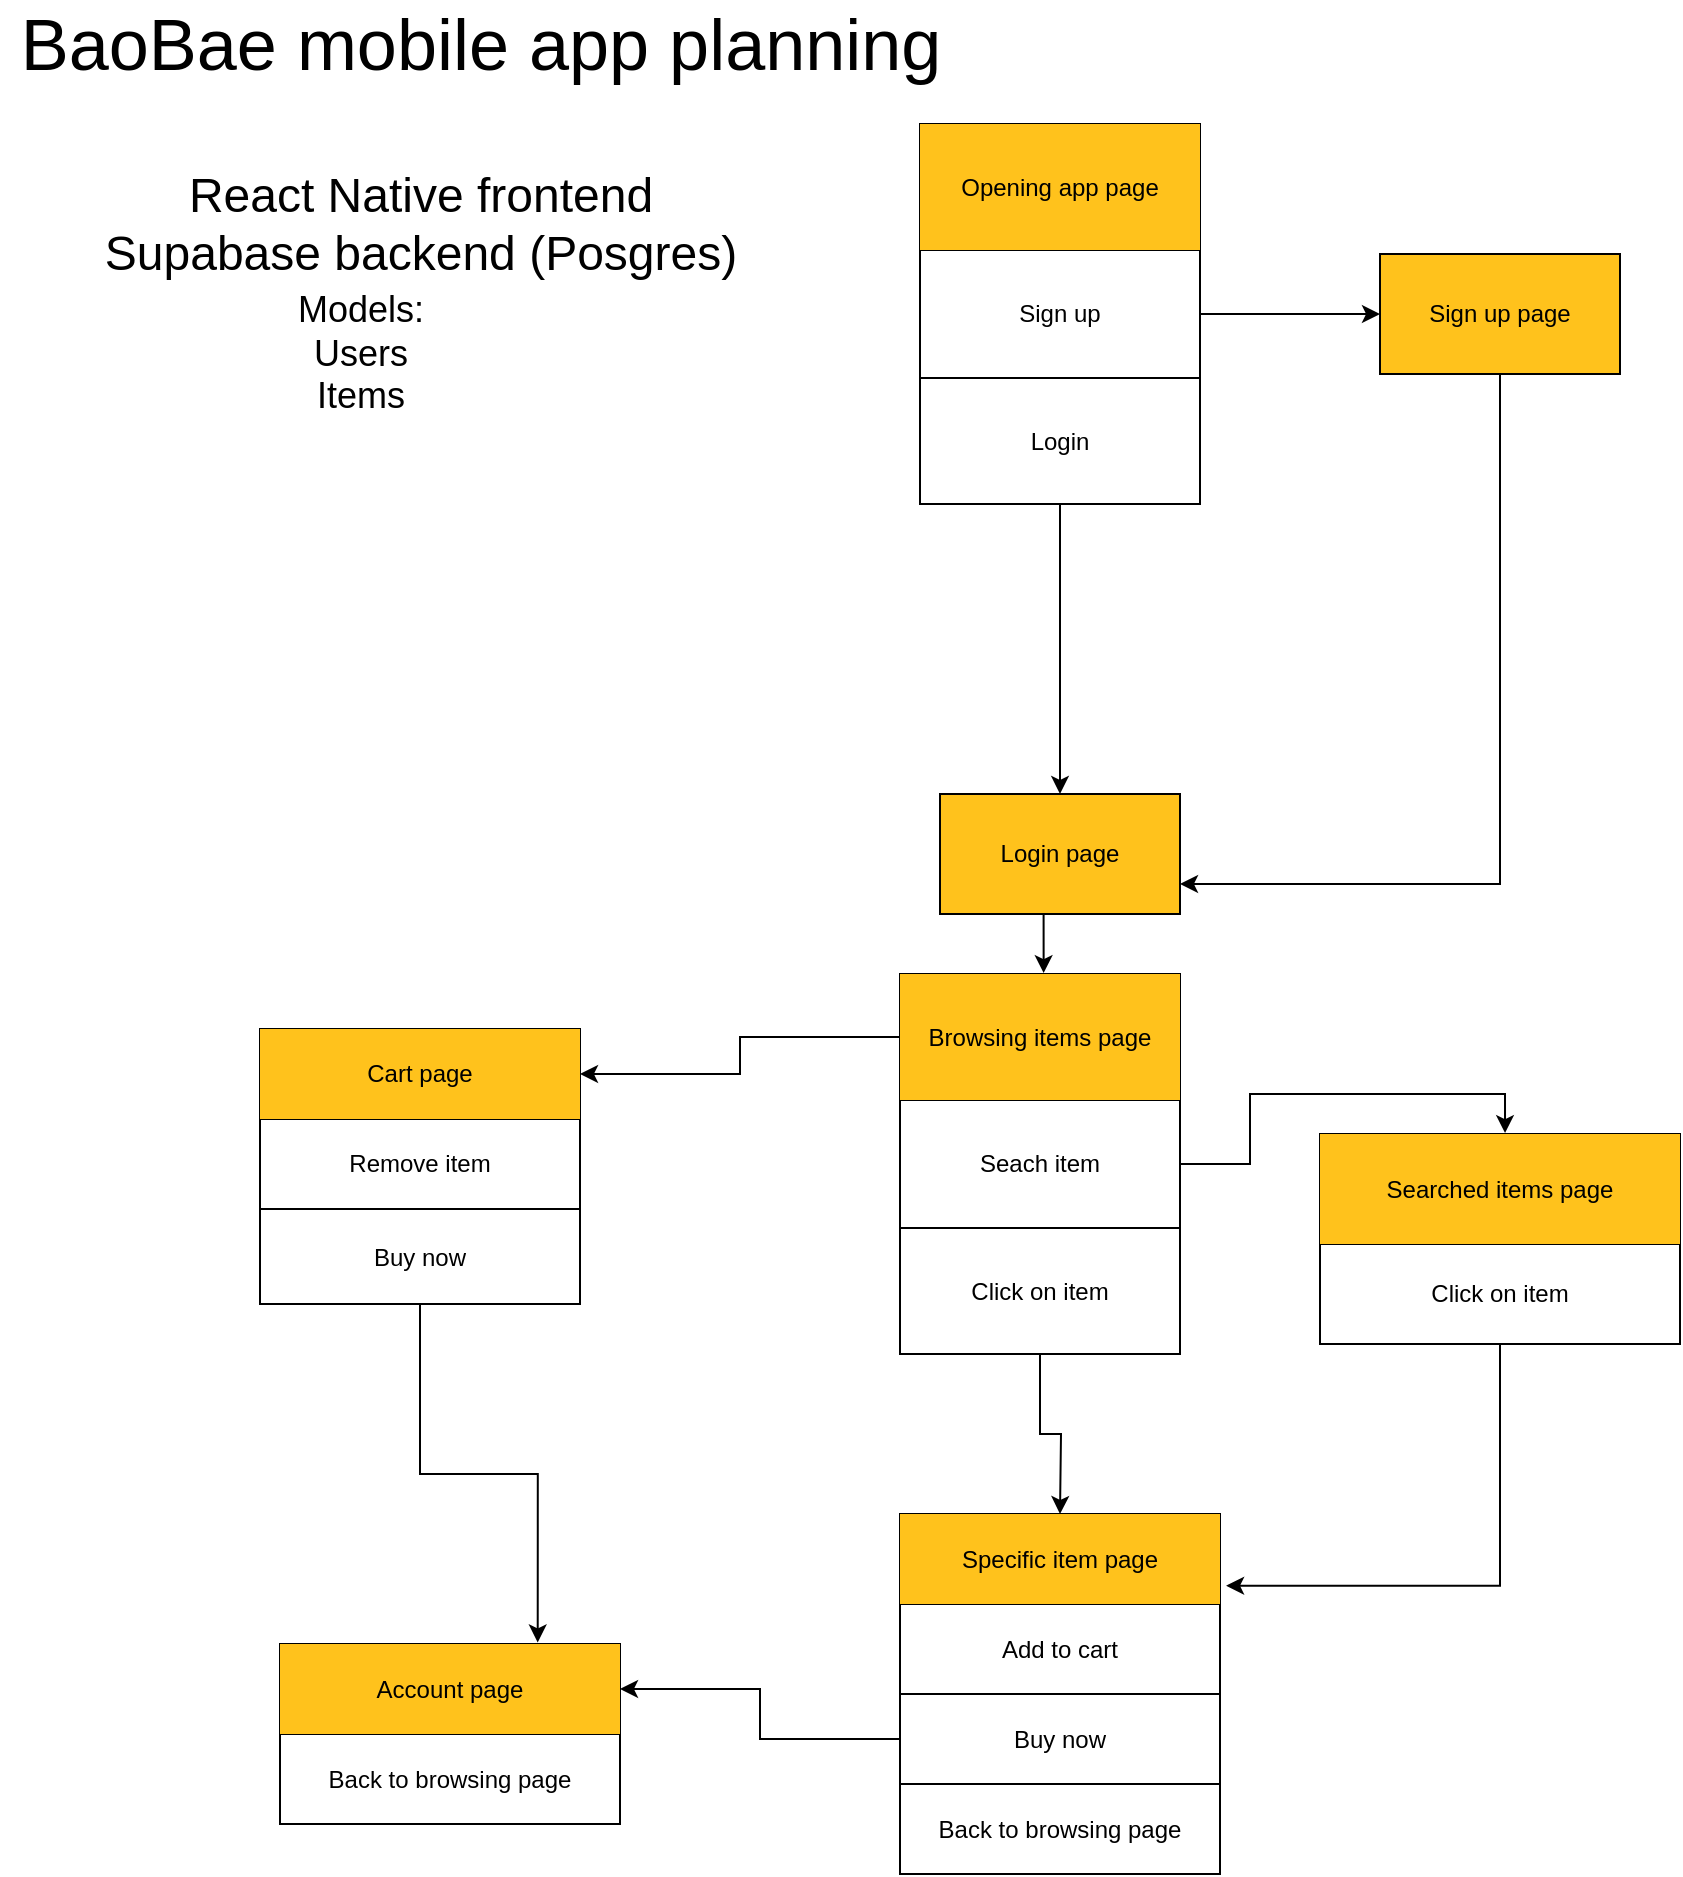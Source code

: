 <mxfile>
    <diagram id="rUlE33r5brP11sUy2V-C" name="Page-1">
        <mxGraphModel dx="1538" dy="2621" grid="1" gridSize="10" guides="1" tooltips="1" connect="1" arrows="1" fold="1" page="1" pageScale="1" pageWidth="2000" pageHeight="2000" math="0" shadow="0">
            <root>
                <mxCell id="0"/>
                <mxCell id="1" parent="0"/>
                <mxCell id="12" value="" style="edgeStyle=orthogonalEdgeStyle;rounded=0;orthogonalLoop=1;jettySize=auto;html=1;" edge="1" parent="1" source="4" target="11">
                    <mxGeometry relative="1" as="geometry"/>
                </mxCell>
                <mxCell id="18" value="" style="edgeStyle=orthogonalEdgeStyle;rounded=0;orthogonalLoop=1;jettySize=auto;html=1;" edge="1" parent="1" source="4" target="17">
                    <mxGeometry relative="1" as="geometry"/>
                </mxCell>
                <mxCell id="4" value="" style="shape=table;startSize=0;container=1;collapsible=0;childLayout=tableLayout;" vertex="1" parent="1">
                    <mxGeometry x="460" y="60" width="140" height="190" as="geometry"/>
                </mxCell>
                <mxCell id="5" value="" style="shape=partialRectangle;collapsible=0;dropTarget=0;pointerEvents=0;fillColor=#FFD012;top=0;left=0;bottom=0;right=0;points=[[0,0.5],[1,0.5]];portConstraint=eastwest;" vertex="1" parent="4">
                    <mxGeometry width="140" height="63" as="geometry"/>
                </mxCell>
                <mxCell id="6" value="Opening app page" style="shape=partialRectangle;html=1;whiteSpace=wrap;connectable=0;overflow=hidden;fillColor=#FFC21C;top=0;left=0;bottom=0;right=0;" vertex="1" parent="5">
                    <mxGeometry width="140" height="63" as="geometry"/>
                </mxCell>
                <mxCell id="7" value="" style="shape=partialRectangle;collapsible=0;dropTarget=0;pointerEvents=0;fillColor=none;top=0;left=0;bottom=0;right=0;points=[[0,0.5],[1,0.5]];portConstraint=eastwest;" vertex="1" parent="4">
                    <mxGeometry y="63" width="140" height="64" as="geometry"/>
                </mxCell>
                <mxCell id="8" value="Sign up" style="shape=partialRectangle;html=1;whiteSpace=wrap;connectable=0;overflow=hidden;fillColor=none;top=0;left=0;bottom=0;right=0;" vertex="1" parent="7">
                    <mxGeometry width="140" height="64" as="geometry"/>
                </mxCell>
                <mxCell id="9" value="" style="shape=partialRectangle;collapsible=0;dropTarget=0;pointerEvents=0;fillColor=none;top=0;left=0;bottom=0;right=0;points=[[0,0.5],[1,0.5]];portConstraint=eastwest;" vertex="1" parent="4">
                    <mxGeometry y="127" width="140" height="63" as="geometry"/>
                </mxCell>
                <mxCell id="10" value="Login" style="shape=partialRectangle;html=1;whiteSpace=wrap;connectable=0;overflow=hidden;fillColor=none;top=0;left=0;bottom=0;right=0;" vertex="1" parent="9">
                    <mxGeometry width="140" height="63" as="geometry"/>
                </mxCell>
                <mxCell id="20" style="edgeStyle=orthogonalEdgeStyle;rounded=0;orthogonalLoop=1;jettySize=auto;html=1;exitX=0.5;exitY=1;exitDx=0;exitDy=0;entryX=1;entryY=0.75;entryDx=0;entryDy=0;" edge="1" parent="1" source="11" target="17">
                    <mxGeometry relative="1" as="geometry"/>
                </mxCell>
                <mxCell id="11" value="Sign up page" style="whiteSpace=wrap;html=1;startSize=0;fillColor=#FFC21C;" vertex="1" parent="1">
                    <mxGeometry x="690" y="125" width="120" height="60" as="geometry"/>
                </mxCell>
                <mxCell id="41" style="edgeStyle=orthogonalEdgeStyle;rounded=0;orthogonalLoop=1;jettySize=auto;html=1;exitX=0.5;exitY=1;exitDx=0;exitDy=0;entryX=0.513;entryY=-0.007;entryDx=0;entryDy=0;entryPerimeter=0;" edge="1" parent="1" source="17" target="33">
                    <mxGeometry relative="1" as="geometry"/>
                </mxCell>
                <mxCell id="17" value="Login page" style="whiteSpace=wrap;html=1;startSize=0;fillColor=#FFC21C;" vertex="1" parent="1">
                    <mxGeometry x="470" y="395" width="120" height="60" as="geometry"/>
                </mxCell>
                <mxCell id="19" value="&lt;font style=&quot;font-size: 36px&quot;&gt;BaoBae mobile app planning&lt;/font&gt;" style="text;html=1;align=center;verticalAlign=middle;resizable=0;points=[];autosize=1;strokeColor=none;" vertex="1" parent="1">
                    <mxGeometry y="5" width="480" height="30" as="geometry"/>
                </mxCell>
                <mxCell id="21" value="&lt;font style=&quot;font-size: 24px&quot;&gt;React Native frontend&lt;br&gt;Supabase backend (Posgres)&lt;/font&gt;" style="text;html=1;align=center;verticalAlign=middle;resizable=0;points=[];autosize=1;strokeColor=none;" vertex="1" parent="1">
                    <mxGeometry x="45" y="90" width="330" height="40" as="geometry"/>
                </mxCell>
                <mxCell id="43" style="edgeStyle=orthogonalEdgeStyle;rounded=0;orthogonalLoop=1;jettySize=auto;html=1;entryX=0.5;entryY=0;entryDx=0;entryDy=0;" edge="1" parent="1" source="32">
                    <mxGeometry relative="1" as="geometry">
                        <mxPoint x="530" y="755" as="targetPoint"/>
                    </mxGeometry>
                </mxCell>
                <mxCell id="32" value="" style="shape=table;startSize=0;container=1;collapsible=0;childLayout=tableLayout;" vertex="1" parent="1">
                    <mxGeometry x="450" y="485" width="140" height="190" as="geometry"/>
                </mxCell>
                <mxCell id="33" value="" style="shape=partialRectangle;collapsible=0;dropTarget=0;pointerEvents=0;fillColor=none;top=0;left=0;bottom=0;right=0;points=[[0,0.5],[1,0.5]];portConstraint=eastwest;" vertex="1" parent="32">
                    <mxGeometry width="140" height="63" as="geometry"/>
                </mxCell>
                <mxCell id="34" value="Browsing items page" style="shape=partialRectangle;html=1;whiteSpace=wrap;connectable=0;overflow=hidden;fillColor=#FFC21C;top=0;left=0;bottom=0;right=0;" vertex="1" parent="33">
                    <mxGeometry width="140" height="63" as="geometry"/>
                </mxCell>
                <mxCell id="35" value="" style="shape=partialRectangle;collapsible=0;dropTarget=0;pointerEvents=0;fillColor=none;top=0;left=0;bottom=0;right=0;points=[[0,0.5],[1,0.5]];portConstraint=eastwest;" vertex="1" parent="32">
                    <mxGeometry y="63" width="140" height="64" as="geometry"/>
                </mxCell>
                <mxCell id="36" value="Seach item" style="shape=partialRectangle;html=1;whiteSpace=wrap;connectable=0;overflow=hidden;fillColor=none;top=0;left=0;bottom=0;right=0;" vertex="1" parent="35">
                    <mxGeometry width="140" height="64" as="geometry"/>
                </mxCell>
                <mxCell id="37" value="" style="shape=partialRectangle;collapsible=0;dropTarget=0;pointerEvents=0;fillColor=none;top=0;left=0;bottom=0;right=0;points=[[0,0.5],[1,0.5]];portConstraint=eastwest;" vertex="1" parent="32">
                    <mxGeometry y="127" width="140" height="63" as="geometry"/>
                </mxCell>
                <mxCell id="38" value="Click on item" style="shape=partialRectangle;html=1;whiteSpace=wrap;connectable=0;overflow=hidden;fillColor=none;top=0;left=0;bottom=0;right=0;" vertex="1" parent="37">
                    <mxGeometry width="140" height="63" as="geometry"/>
                </mxCell>
                <mxCell id="42" style="edgeStyle=orthogonalEdgeStyle;rounded=0;orthogonalLoop=1;jettySize=auto;html=1;entryX=0.514;entryY=-0.008;entryDx=0;entryDy=0;entryPerimeter=0;" edge="1" parent="1" source="35" target="48">
                    <mxGeometry relative="1" as="geometry">
                        <mxPoint x="760" y="630" as="targetPoint"/>
                    </mxGeometry>
                </mxCell>
                <mxCell id="61" style="edgeStyle=orthogonalEdgeStyle;rounded=0;orthogonalLoop=1;jettySize=auto;html=1;entryX=1.019;entryY=0.797;entryDx=0;entryDy=0;entryPerimeter=0;" edge="1" parent="1" source="47" target="53">
                    <mxGeometry relative="1" as="geometry"/>
                </mxCell>
                <mxCell id="47" value="" style="shape=table;startSize=0;container=1;collapsible=0;childLayout=tableLayout;" vertex="1" parent="1">
                    <mxGeometry x="660" y="565" width="180" height="105" as="geometry"/>
                </mxCell>
                <mxCell id="48" value="" style="shape=partialRectangle;collapsible=0;dropTarget=0;pointerEvents=0;fillColor=none;top=0;left=0;bottom=0;right=0;points=[[0,0.5],[1,0.5]];portConstraint=eastwest;" vertex="1" parent="47">
                    <mxGeometry width="180" height="55" as="geometry"/>
                </mxCell>
                <mxCell id="49" value="&lt;span&gt;Searched items page&lt;/span&gt;" style="shape=partialRectangle;html=1;whiteSpace=wrap;connectable=0;overflow=hidden;fillColor=#FFC21C;top=0;left=0;bottom=0;right=0;" vertex="1" parent="48">
                    <mxGeometry width="180" height="55" as="geometry"/>
                </mxCell>
                <mxCell id="50" value="" style="shape=partialRectangle;collapsible=0;dropTarget=0;pointerEvents=0;fillColor=none;top=0;left=0;bottom=0;right=0;points=[[0,0.5],[1,0.5]];portConstraint=eastwest;" vertex="1" parent="47">
                    <mxGeometry y="55" width="180" height="50" as="geometry"/>
                </mxCell>
                <mxCell id="51" value="Click on item" style="shape=partialRectangle;html=1;whiteSpace=wrap;connectable=0;overflow=hidden;fillColor=none;top=0;left=0;bottom=0;right=0;" vertex="1" parent="50">
                    <mxGeometry width="180" height="50" as="geometry"/>
                </mxCell>
                <mxCell id="52" value="" style="shape=table;startSize=0;container=1;collapsible=0;childLayout=tableLayout;" vertex="1" parent="1">
                    <mxGeometry x="450" y="755" width="160" height="180" as="geometry"/>
                </mxCell>
                <mxCell id="53" value="" style="shape=partialRectangle;collapsible=0;dropTarget=0;pointerEvents=0;fillColor=none;top=0;left=0;bottom=0;right=0;points=[[0,0.5],[1,0.5]];portConstraint=eastwest;" vertex="1" parent="52">
                    <mxGeometry width="160" height="45" as="geometry"/>
                </mxCell>
                <mxCell id="54" value="&lt;span&gt;Specific item page&lt;/span&gt;" style="shape=partialRectangle;html=1;whiteSpace=wrap;connectable=0;overflow=hidden;fillColor=#FFC21C;top=0;left=0;bottom=0;right=0;" vertex="1" parent="53">
                    <mxGeometry width="160" height="45" as="geometry"/>
                </mxCell>
                <mxCell id="55" value="" style="shape=partialRectangle;collapsible=0;dropTarget=0;pointerEvents=0;fillColor=none;top=0;left=0;bottom=0;right=0;points=[[0,0.5],[1,0.5]];portConstraint=eastwest;" vertex="1" parent="52">
                    <mxGeometry y="45" width="160" height="45" as="geometry"/>
                </mxCell>
                <mxCell id="56" value="Add to cart" style="shape=partialRectangle;html=1;whiteSpace=wrap;connectable=0;overflow=hidden;fillColor=none;top=0;left=0;bottom=0;right=0;" vertex="1" parent="55">
                    <mxGeometry width="160" height="45" as="geometry"/>
                </mxCell>
                <mxCell id="57" value="" style="shape=partialRectangle;collapsible=0;dropTarget=0;pointerEvents=0;fillColor=none;top=0;left=0;bottom=0;right=0;points=[[0,0.5],[1,0.5]];portConstraint=eastwest;" vertex="1" parent="52">
                    <mxGeometry y="90" width="160" height="45" as="geometry"/>
                </mxCell>
                <mxCell id="58" value="Buy now" style="shape=partialRectangle;html=1;whiteSpace=wrap;connectable=0;overflow=hidden;fillColor=none;top=0;left=0;bottom=0;right=0;" vertex="1" parent="57">
                    <mxGeometry width="160" height="45" as="geometry"/>
                </mxCell>
                <mxCell id="81" style="shape=partialRectangle;collapsible=0;dropTarget=0;pointerEvents=0;fillColor=none;top=0;left=0;bottom=0;right=0;points=[[0,0.5],[1,0.5]];portConstraint=eastwest;" vertex="1" parent="52">
                    <mxGeometry y="135" width="160" height="45" as="geometry"/>
                </mxCell>
                <mxCell id="82" value="Back to browsing page" style="shape=partialRectangle;html=1;whiteSpace=wrap;connectable=0;overflow=hidden;fillColor=none;top=0;left=0;bottom=0;right=0;" vertex="1" parent="81">
                    <mxGeometry width="160" height="45" as="geometry"/>
                </mxCell>
                <mxCell id="90" style="edgeStyle=orthogonalEdgeStyle;rounded=0;orthogonalLoop=1;jettySize=auto;html=1;entryX=0.758;entryY=-0.017;entryDx=0;entryDy=0;entryPerimeter=0;" edge="1" parent="1" source="74" target="85">
                    <mxGeometry relative="1" as="geometry"/>
                </mxCell>
                <mxCell id="74" value="" style="shape=table;startSize=0;container=1;collapsible=0;childLayout=tableLayout;" vertex="1" parent="1">
                    <mxGeometry x="130" y="512.5" width="160" height="137.5" as="geometry"/>
                </mxCell>
                <mxCell id="75" value="" style="shape=partialRectangle;collapsible=0;dropTarget=0;pointerEvents=0;fillColor=none;top=0;left=0;bottom=0;right=0;points=[[0,0.5],[1,0.5]];portConstraint=eastwest;" vertex="1" parent="74">
                    <mxGeometry width="160" height="45" as="geometry"/>
                </mxCell>
                <mxCell id="76" value="&lt;span&gt;Cart page&lt;/span&gt;" style="shape=partialRectangle;html=1;whiteSpace=wrap;connectable=0;overflow=hidden;fillColor=#FFC21C;top=0;left=0;bottom=0;right=0;" vertex="1" parent="75">
                    <mxGeometry width="160" height="45" as="geometry"/>
                </mxCell>
                <mxCell id="77" value="" style="shape=partialRectangle;collapsible=0;dropTarget=0;pointerEvents=0;fillColor=none;top=0;left=0;bottom=0;right=0;points=[[0,0.5],[1,0.5]];portConstraint=eastwest;" vertex="1" parent="74">
                    <mxGeometry y="45" width="160" height="45" as="geometry"/>
                </mxCell>
                <mxCell id="78" value="Remove item" style="shape=partialRectangle;html=1;whiteSpace=wrap;connectable=0;overflow=hidden;fillColor=none;top=0;left=0;bottom=0;right=0;" vertex="1" parent="77">
                    <mxGeometry width="160" height="45" as="geometry"/>
                </mxCell>
                <mxCell id="79" value="" style="shape=partialRectangle;collapsible=0;dropTarget=0;pointerEvents=0;fillColor=none;top=0;left=0;bottom=0;right=0;points=[[0,0.5],[1,0.5]];portConstraint=eastwest;" vertex="1" parent="74">
                    <mxGeometry y="90" width="160" height="48" as="geometry"/>
                </mxCell>
                <mxCell id="80" value="Buy now" style="shape=partialRectangle;html=1;whiteSpace=wrap;connectable=0;overflow=hidden;fillColor=none;top=0;left=0;bottom=0;right=0;" vertex="1" parent="79">
                    <mxGeometry width="160" height="48" as="geometry"/>
                </mxCell>
                <mxCell id="83" style="edgeStyle=orthogonalEdgeStyle;rounded=0;orthogonalLoop=1;jettySize=auto;html=1;exitX=0;exitY=0.5;exitDx=0;exitDy=0;" edge="1" parent="1" source="33" target="75">
                    <mxGeometry relative="1" as="geometry"/>
                </mxCell>
                <mxCell id="84" value="" style="shape=table;startSize=0;container=1;collapsible=0;childLayout=tableLayout;" vertex="1" parent="1">
                    <mxGeometry x="140" y="820" width="170" height="90" as="geometry"/>
                </mxCell>
                <mxCell id="85" value="" style="shape=partialRectangle;collapsible=0;dropTarget=0;pointerEvents=0;fillColor=#FFC21C;top=0;left=0;bottom=0;right=0;points=[[0,0.5],[1,0.5]];portConstraint=eastwest;" vertex="1" parent="84">
                    <mxGeometry width="170" height="45" as="geometry"/>
                </mxCell>
                <mxCell id="86" value="Account page" style="shape=partialRectangle;html=1;whiteSpace=wrap;connectable=0;overflow=hidden;fillColor=none;top=0;left=0;bottom=0;right=0;" vertex="1" parent="85">
                    <mxGeometry width="170" height="45" as="geometry"/>
                </mxCell>
                <mxCell id="87" value="" style="shape=partialRectangle;collapsible=0;dropTarget=0;pointerEvents=0;fillColor=none;top=0;left=0;bottom=0;right=0;points=[[0,0.5],[1,0.5]];portConstraint=eastwest;" vertex="1" parent="84">
                    <mxGeometry y="45" width="170" height="45" as="geometry"/>
                </mxCell>
                <mxCell id="88" value="Back to browsing page" style="shape=partialRectangle;html=1;whiteSpace=wrap;connectable=0;overflow=hidden;fillColor=none;top=0;left=0;bottom=0;right=0;" vertex="1" parent="87">
                    <mxGeometry width="170" height="45" as="geometry"/>
                </mxCell>
                <mxCell id="91" style="edgeStyle=orthogonalEdgeStyle;rounded=0;orthogonalLoop=1;jettySize=auto;html=1;entryX=1;entryY=0.5;entryDx=0;entryDy=0;" edge="1" parent="1" source="57" target="85">
                    <mxGeometry relative="1" as="geometry"/>
                </mxCell>
                <mxCell id="103" value="&lt;font style=&quot;font-size: 18px&quot;&gt;Models:&lt;br&gt;Users&lt;br&gt;Items&lt;/font&gt;" style="text;html=1;align=center;verticalAlign=middle;resizable=0;points=[];autosize=1;strokeColor=none;" vertex="1" parent="1">
                    <mxGeometry x="140" y="150" width="80" height="50" as="geometry"/>
                </mxCell>
            </root>
        </mxGraphModel>
    </diagram>
</mxfile>